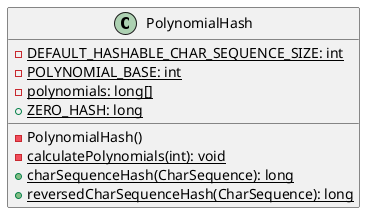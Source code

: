 @startuml

    class PolynomialHash {
        {static} -DEFAULT_HASHABLE_CHAR_SEQUENCE_SIZE: int
        {static} -POLYNOMIAL_BASE: int
        {static} -polynomials: long[]
        {static} +ZERO_HASH: long
        -PolynomialHash()
        {static} -calculatePolynomials(int): void
        {static} +charSequenceHash(CharSequence): long
        {static} +reversedCharSequenceHash(CharSequence): long
    }

@enduml
